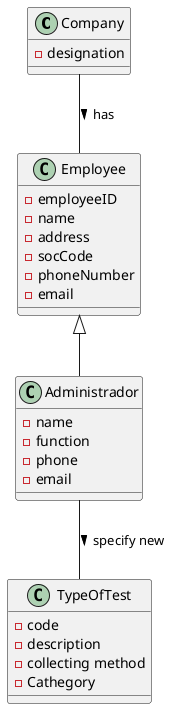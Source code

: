 @startuml
'https://plantuml.com/sequence-diagram

Company -- Employee :> has
Employee <|-- Administrador
Administrador --  TypeOfTest:> specify new

class TypeOfTest{
-code
-description
-collecting method
-Cathegory
}

class Administrador{
  -name
  -function
  -phone
  -email
}

class Employee{
-employeeID
-name
-address
-socCode
-phoneNumber
-email
}

class Company{
-designation
}
@enduml